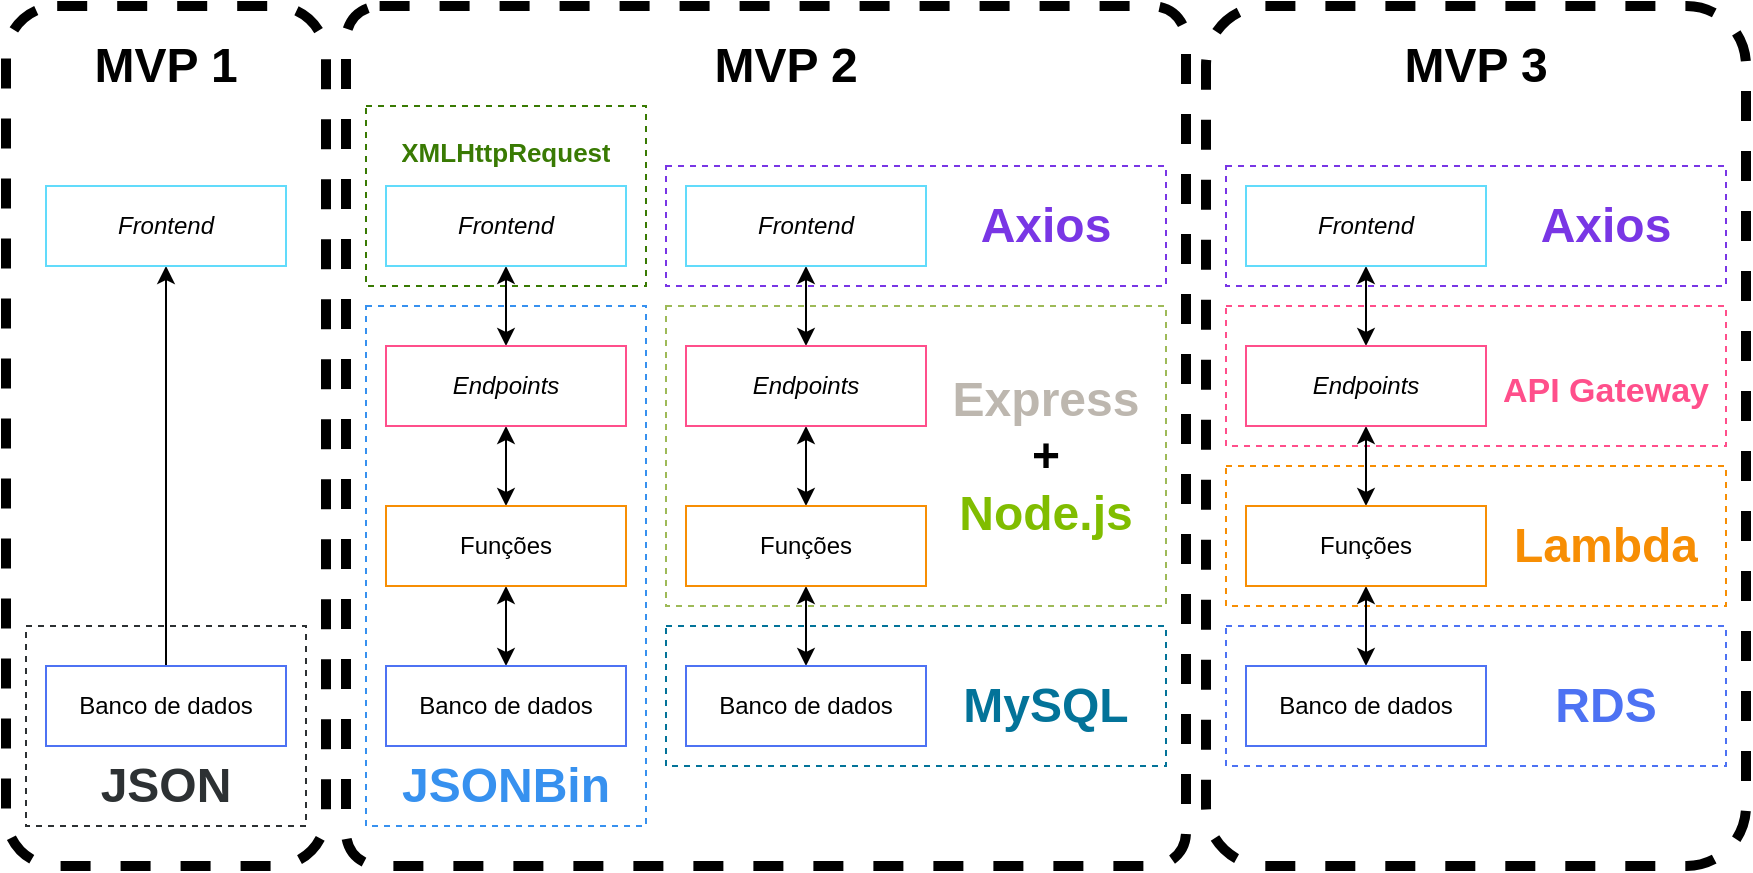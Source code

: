 <mxfile version="24.2.5" type="device" pages="4">
  <diagram id="NX7kMiTIDW9uZqTXuyR7" name="Progressão">
    <mxGraphModel dx="1258" dy="638" grid="1" gridSize="10" guides="1" tooltips="1" connect="1" arrows="0" fold="1" page="1" pageScale="1" pageWidth="800" pageHeight="400" background="none" math="0" shadow="0">
      <root>
        <mxCell id="0" />
        <mxCell id="1" parent="0" />
        <mxCell id="u_NfWgz7f_24y08ioUFE-60" value="" style="rounded=1;whiteSpace=wrap;html=1;dashed=1;fillColor=none;strokeWidth=5;arcSize=4;" parent="1" vertex="1">
          <mxGeometry x="180" y="10" width="420" height="430" as="geometry" />
        </mxCell>
        <mxCell id="u_NfWgz7f_24y08ioUFE-35" value="" style="group;rounded=0;dashed=1;strokeColor=#397a03;align=center;verticalAlign=middle;fontFamily=Helvetica;fontSize=12;fontColor=default;fillColor=none;" parent="1" vertex="1" connectable="0">
          <mxGeometry x="190" y="60" width="140" height="90" as="geometry" />
        </mxCell>
        <mxCell id="u_NfWgz7f_24y08ioUFE-34" value="&lt;h1&gt;&lt;font color=&quot;#397a03&quot; style=&quot;font-size: 13px&quot;&gt;XMLHttpRequest&lt;/font&gt;&lt;/h1&gt;" style="text;html=1;strokeColor=none;fillColor=none;spacing=5;spacingTop=-20;whiteSpace=wrap;overflow=hidden;rounded=0;dashed=1;align=center;fontFamily=Helvetica;fontSize=12;fontColor=default;" parent="u_NfWgz7f_24y08ioUFE-35" vertex="1">
          <mxGeometry x="10" width="120" height="40" as="geometry" />
        </mxCell>
        <mxCell id="u_NfWgz7f_24y08ioUFE-62" value="" style="rounded=1;whiteSpace=wrap;html=1;dashed=1;fillColor=none;strokeWidth=5;arcSize=16;strokeColor=default;" parent="1" vertex="1">
          <mxGeometry x="10" y="10" width="160" height="430" as="geometry" />
        </mxCell>
        <mxCell id="u_NfWgz7f_24y08ioUFE-64" value="" style="rounded=1;whiteSpace=wrap;html=1;dashed=1;fillColor=none;strokeWidth=5;perimeterSpacing=0;glass=0;shadow=0;sketch=0;arcSize=11;" parent="1" vertex="1">
          <mxGeometry x="610" y="10" width="270" height="430" as="geometry" />
        </mxCell>
        <mxCell id="u_NfWgz7f_24y08ioUFE-48" value="" style="rounded=0;whiteSpace=wrap;html=1;dashed=1;fillColor=none;strokeColor=#4D72F3;" parent="1" vertex="1">
          <mxGeometry x="620" y="320" width="250" height="70" as="geometry" />
        </mxCell>
        <mxCell id="u_NfWgz7f_24y08ioUFE-52" value="" style="rounded=0;whiteSpace=wrap;html=1;dashed=1;fillColor=none;labelBackgroundColor=none;strokeColor=#FF4F8B;" parent="1" vertex="1">
          <mxGeometry x="620" y="160" width="250" height="70" as="geometry" />
        </mxCell>
        <mxCell id="u_NfWgz7f_24y08ioUFE-54" value="" style="rounded=0;whiteSpace=wrap;html=1;dashed=1;fillColor=none;fontColor=#F78E04;strokeColor=#F78E04;" parent="1" vertex="1">
          <mxGeometry x="620" y="240" width="250" height="70" as="geometry" />
        </mxCell>
        <mxCell id="u_NfWgz7f_24y08ioUFE-57" value="" style="rounded=0;whiteSpace=wrap;html=1;dashed=1;fillColor=none;strokeColor=#7936e5;" parent="1" vertex="1">
          <mxGeometry x="620" y="90" width="250" height="60" as="geometry" />
        </mxCell>
        <mxCell id="u_NfWgz7f_24y08ioUFE-58" value="" style="rounded=0;whiteSpace=wrap;html=1;dashed=1;fillColor=none;strokeColor=#2d3133;fontColor=#2d3133;" parent="1" vertex="1">
          <mxGeometry x="20" y="320" width="140" height="100" as="geometry" />
        </mxCell>
        <mxCell id="u_NfWgz7f_24y08ioUFE-22" value="" style="rounded=0;whiteSpace=wrap;html=1;dashed=1;fillColor=none;fontColor=#3791ef;strokeColor=#3791ef;" parent="1" vertex="1">
          <mxGeometry x="190" y="160" width="140" height="260" as="geometry" />
        </mxCell>
        <mxCell id="u_NfWgz7f_24y08ioUFE-31" value="" style="rounded=0;whiteSpace=wrap;html=1;dashed=1;fillColor=none;strokeColor=#037399;" parent="1" vertex="1">
          <mxGeometry x="340" y="320" width="250" height="70" as="geometry" />
        </mxCell>
        <mxCell id="u_NfWgz7f_24y08ioUFE-39" value="" style="rounded=0;whiteSpace=wrap;html=1;dashed=1;fillColor=none;strokeColor=#9eba58;" parent="1" vertex="1">
          <mxGeometry x="340" y="160" width="250" height="150" as="geometry" />
        </mxCell>
        <mxCell id="u_NfWgz7f_24y08ioUFE-37" value="" style="rounded=0;whiteSpace=wrap;html=1;dashed=1;fillColor=none;strokeColor=#7936e5;" parent="1" vertex="1">
          <mxGeometry x="340" y="90" width="250" height="60" as="geometry" />
        </mxCell>
        <mxCell id="u_NfWgz7f_24y08ioUFE-3" value="" style="edgeStyle=orthogonalEdgeStyle;rounded=0;orthogonalLoop=1;jettySize=auto;html=1;startArrow=classic;startFill=1;endArrow=none;endFill=0;" parent="1" source="u_NfWgz7f_24y08ioUFE-1" target="u_NfWgz7f_24y08ioUFE-6" edge="1">
          <mxGeometry relative="1" as="geometry">
            <mxPoint x="90" y="180" as="targetPoint" />
          </mxGeometry>
        </mxCell>
        <mxCell id="u_NfWgz7f_24y08ioUFE-1" value="&lt;i&gt;Frontend&lt;/i&gt;" style="rounded=0;whiteSpace=wrap;html=1;fillColor=none;strokeColor=#61dbfb;" parent="1" vertex="1">
          <mxGeometry x="30" y="100" width="120" height="40" as="geometry" />
        </mxCell>
        <mxCell id="u_NfWgz7f_24y08ioUFE-5" value="" style="edgeStyle=orthogonalEdgeStyle;rounded=0;orthogonalLoop=1;jettySize=auto;html=1;" parent="1" edge="1">
          <mxGeometry relative="1" as="geometry">
            <mxPoint x="100" y="200" as="targetPoint" />
          </mxGeometry>
        </mxCell>
        <mxCell id="u_NfWgz7f_24y08ioUFE-6" value="Banco de dados" style="rounded=0;whiteSpace=wrap;html=1;fillColor=none;strokeColor=#4D72F3;" parent="1" vertex="1">
          <mxGeometry x="30" y="340" width="120" height="40" as="geometry" />
        </mxCell>
        <mxCell id="u_NfWgz7f_24y08ioUFE-15" value="" style="edgeStyle=orthogonalEdgeStyle;rounded=0;orthogonalLoop=1;jettySize=auto;html=1;startArrow=classic;startFill=1;" parent="1" source="u_NfWgz7f_24y08ioUFE-16" target="u_NfWgz7f_24y08ioUFE-18" edge="1">
          <mxGeometry relative="1" as="geometry" />
        </mxCell>
        <mxCell id="u_NfWgz7f_24y08ioUFE-16" value="&lt;i&gt;Frontend&lt;/i&gt;" style="rounded=0;whiteSpace=wrap;html=1;fillColor=none;strokeColor=#61dbfb;" parent="1" vertex="1">
          <mxGeometry x="200" y="100" width="120" height="40" as="geometry" />
        </mxCell>
        <mxCell id="u_NfWgz7f_24y08ioUFE-17" value="" style="edgeStyle=orthogonalEdgeStyle;rounded=0;orthogonalLoop=1;jettySize=auto;html=1;startArrow=classic;startFill=1;" parent="1" source="u_NfWgz7f_24y08ioUFE-18" target="u_NfWgz7f_24y08ioUFE-20" edge="1">
          <mxGeometry relative="1" as="geometry" />
        </mxCell>
        <mxCell id="u_NfWgz7f_24y08ioUFE-18" value="&lt;i&gt;Endpoints&lt;/i&gt;" style="rounded=0;whiteSpace=wrap;html=1;fillColor=none;strokeColor=#FF4F8B;" parent="1" vertex="1">
          <mxGeometry x="200" y="180" width="120" height="40" as="geometry" />
        </mxCell>
        <mxCell id="u_NfWgz7f_24y08ioUFE-19" value="" style="edgeStyle=orthogonalEdgeStyle;rounded=0;orthogonalLoop=1;jettySize=auto;html=1;startArrow=classic;startFill=1;" parent="1" source="u_NfWgz7f_24y08ioUFE-20" target="u_NfWgz7f_24y08ioUFE-21" edge="1">
          <mxGeometry relative="1" as="geometry" />
        </mxCell>
        <mxCell id="u_NfWgz7f_24y08ioUFE-20" value="Funções" style="rounded=0;whiteSpace=wrap;html=1;fillColor=none;strokeColor=#F78E04;" parent="1" vertex="1">
          <mxGeometry x="200" y="260" width="120" height="40" as="geometry" />
        </mxCell>
        <mxCell id="u_NfWgz7f_24y08ioUFE-21" value="Banco de dados" style="rounded=0;whiteSpace=wrap;html=1;fillColor=none;strokeColor=#4D72F3;" parent="1" vertex="1">
          <mxGeometry x="200" y="340" width="120" height="40" as="geometry" />
        </mxCell>
        <mxCell id="u_NfWgz7f_24y08ioUFE-23" value="&lt;h1&gt;JSONBin&lt;/h1&gt;" style="text;html=1;strokeColor=none;fillColor=none;spacing=5;spacingTop=-20;whiteSpace=wrap;overflow=hidden;rounded=0;dashed=1;align=center;fontColor=#3791ef;" parent="1" vertex="1">
          <mxGeometry x="200" y="380" width="120" height="40" as="geometry" />
        </mxCell>
        <mxCell id="u_NfWgz7f_24y08ioUFE-24" value="" style="edgeStyle=orthogonalEdgeStyle;rounded=0;orthogonalLoop=1;jettySize=auto;html=1;startArrow=classic;startFill=1;" parent="1" source="u_NfWgz7f_24y08ioUFE-25" target="u_NfWgz7f_24y08ioUFE-27" edge="1">
          <mxGeometry relative="1" as="geometry" />
        </mxCell>
        <mxCell id="u_NfWgz7f_24y08ioUFE-25" value="&lt;i&gt;Frontend&lt;/i&gt;" style="rounded=0;whiteSpace=wrap;html=1;fillColor=none;strokeColor=#61dbfb;" parent="1" vertex="1">
          <mxGeometry x="350" y="100" width="120" height="40" as="geometry" />
        </mxCell>
        <mxCell id="u_NfWgz7f_24y08ioUFE-26" value="" style="edgeStyle=orthogonalEdgeStyle;rounded=0;orthogonalLoop=1;jettySize=auto;html=1;startArrow=classic;startFill=1;" parent="1" source="u_NfWgz7f_24y08ioUFE-27" target="u_NfWgz7f_24y08ioUFE-29" edge="1">
          <mxGeometry relative="1" as="geometry" />
        </mxCell>
        <mxCell id="u_NfWgz7f_24y08ioUFE-27" value="&lt;i&gt;Endpoints&lt;/i&gt;" style="rounded=0;whiteSpace=wrap;html=1;fillColor=none;strokeColor=#FF4F8B;" parent="1" vertex="1">
          <mxGeometry x="350" y="180" width="120" height="40" as="geometry" />
        </mxCell>
        <object label="" id="u_NfWgz7f_24y08ioUFE-28">
          <mxCell style="edgeStyle=orthogonalEdgeStyle;rounded=0;orthogonalLoop=1;jettySize=auto;html=1;startArrow=classic;startFill=1;" parent="1" source="u_NfWgz7f_24y08ioUFE-29" target="u_NfWgz7f_24y08ioUFE-30" edge="1">
            <mxGeometry relative="1" as="geometry" />
          </mxCell>
        </object>
        <mxCell id="u_NfWgz7f_24y08ioUFE-29" value="Funções" style="rounded=0;whiteSpace=wrap;html=1;fillColor=none;strokeColor=#F78E04;" parent="1" vertex="1">
          <mxGeometry x="350" y="260" width="120" height="40" as="geometry" />
        </mxCell>
        <mxCell id="u_NfWgz7f_24y08ioUFE-30" value="Banco de dados" style="rounded=0;whiteSpace=wrap;html=1;fillColor=none;strokeColor=#4D72F3;" parent="1" vertex="1">
          <mxGeometry x="350" y="340" width="120" height="40" as="geometry" />
        </mxCell>
        <mxCell id="u_NfWgz7f_24y08ioUFE-32" value="&lt;h1&gt;&lt;font color=&quot;#037399&quot;&gt;MySQL&lt;/font&gt;&lt;/h1&gt;" style="text;html=1;strokeColor=none;fillColor=none;spacing=5;spacingTop=-20;whiteSpace=wrap;overflow=hidden;rounded=0;dashed=1;align=center;" parent="1" vertex="1">
          <mxGeometry x="470" y="340" width="120" height="40" as="geometry" />
        </mxCell>
        <mxCell id="u_NfWgz7f_24y08ioUFE-40" value="&lt;h1&gt;&lt;font color=&quot;#bdb7af&quot;&gt;Express&lt;/font&gt;&lt;br&gt;+&lt;br&gt;&lt;font color=&quot;#80bd00&quot;&gt;Node.js&lt;/font&gt;&lt;/h1&gt;" style="text;html=1;strokeColor=none;fillColor=none;spacing=5;spacingTop=-20;whiteSpace=wrap;overflow=hidden;rounded=0;dashed=1;align=center;verticalAlign=bottom;" parent="1" vertex="1">
          <mxGeometry x="470" y="180" width="120" height="120" as="geometry" />
        </mxCell>
        <mxCell id="u_NfWgz7f_24y08ioUFE-41" value="" style="edgeStyle=orthogonalEdgeStyle;rounded=0;orthogonalLoop=1;jettySize=auto;html=1;startArrow=classic;startFill=1;" parent="1" source="u_NfWgz7f_24y08ioUFE-42" target="u_NfWgz7f_24y08ioUFE-44" edge="1">
          <mxGeometry relative="1" as="geometry" />
        </mxCell>
        <mxCell id="u_NfWgz7f_24y08ioUFE-42" value="&lt;i&gt;Frontend&lt;/i&gt;" style="rounded=0;whiteSpace=wrap;html=1;fillColor=none;strokeColor=#61dbfb;" parent="1" vertex="1">
          <mxGeometry x="630" y="100" width="120" height="40" as="geometry" />
        </mxCell>
        <mxCell id="u_NfWgz7f_24y08ioUFE-43" value="" style="edgeStyle=orthogonalEdgeStyle;rounded=0;orthogonalLoop=1;jettySize=auto;html=1;startArrow=classic;startFill=1;" parent="1" source="u_NfWgz7f_24y08ioUFE-44" target="u_NfWgz7f_24y08ioUFE-46" edge="1">
          <mxGeometry relative="1" as="geometry" />
        </mxCell>
        <mxCell id="u_NfWgz7f_24y08ioUFE-44" value="&lt;i&gt;Endpoints&lt;/i&gt;" style="rounded=0;whiteSpace=wrap;html=1;fillColor=none;strokeColor=#FF4F8B;" parent="1" vertex="1">
          <mxGeometry x="630" y="180" width="120" height="40" as="geometry" />
        </mxCell>
        <mxCell id="u_NfWgz7f_24y08ioUFE-45" value="" style="edgeStyle=orthogonalEdgeStyle;rounded=0;orthogonalLoop=1;jettySize=auto;html=1;startArrow=classic;startFill=1;" parent="1" source="u_NfWgz7f_24y08ioUFE-46" target="u_NfWgz7f_24y08ioUFE-47" edge="1">
          <mxGeometry relative="1" as="geometry" />
        </mxCell>
        <mxCell id="u_NfWgz7f_24y08ioUFE-46" value="Funções" style="rounded=0;whiteSpace=wrap;html=1;fillColor=none;strokeColor=#F78E04;" parent="1" vertex="1">
          <mxGeometry x="630" y="260" width="120" height="40" as="geometry" />
        </mxCell>
        <mxCell id="u_NfWgz7f_24y08ioUFE-47" value="Banco de dados" style="rounded=0;whiteSpace=wrap;html=1;fillColor=none;strokeColor=#4D72F3;" parent="1" vertex="1">
          <mxGeometry x="630" y="340" width="120" height="40" as="geometry" />
        </mxCell>
        <mxCell id="u_NfWgz7f_24y08ioUFE-49" value="&lt;h1&gt;RDS&lt;/h1&gt;" style="text;html=1;strokeColor=none;fillColor=none;spacing=5;spacingTop=-20;whiteSpace=wrap;overflow=hidden;rounded=0;dashed=1;align=center;fontColor=#4D72F3;" parent="1" vertex="1">
          <mxGeometry x="750" y="340" width="120" height="40" as="geometry" />
        </mxCell>
        <mxCell id="u_NfWgz7f_24y08ioUFE-53" value="&lt;h1&gt;&lt;font style=&quot;font-size: 17px&quot;&gt;API Gateway&lt;/font&gt;&lt;/h1&gt;" style="text;html=1;strokeColor=none;fillColor=none;spacing=5;spacingTop=-20;whiteSpace=wrap;overflow=hidden;rounded=0;dashed=1;align=center;fontColor=#FF4F8B;" parent="1" vertex="1">
          <mxGeometry x="750" y="180" width="120" height="40" as="geometry" />
        </mxCell>
        <mxCell id="u_NfWgz7f_24y08ioUFE-55" value="&lt;h1 style=&quot;font-size: 24px;&quot;&gt;&lt;font style=&quot;font-size: 24px;&quot;&gt;Lambda&lt;/font&gt;&lt;/h1&gt;" style="text;html=1;strokeColor=none;fillColor=none;spacing=5;spacingTop=-20;whiteSpace=wrap;overflow=hidden;rounded=0;dashed=1;align=center;fontSize=24;fontColor=#F78E04;" parent="1" vertex="1">
          <mxGeometry x="750" y="260" width="120" height="40" as="geometry" />
        </mxCell>
        <mxCell id="u_NfWgz7f_24y08ioUFE-38" value="&lt;h1&gt;Axios&lt;/h1&gt;" style="text;html=1;strokeColor=none;fillColor=none;spacing=5;spacingTop=-20;whiteSpace=wrap;overflow=hidden;rounded=0;dashed=1;align=center;fontColor=#7936E5;" parent="1" vertex="1">
          <mxGeometry x="470" y="100" width="120" height="40" as="geometry" />
        </mxCell>
        <mxCell id="u_NfWgz7f_24y08ioUFE-56" value="&lt;h1&gt;Axios&lt;/h1&gt;" style="text;html=1;strokeColor=none;fillColor=none;spacing=5;spacingTop=-20;whiteSpace=wrap;overflow=hidden;rounded=0;dashed=1;align=center;fontColor=#7936E5;" parent="1" vertex="1">
          <mxGeometry x="750" y="100" width="120" height="40" as="geometry" />
        </mxCell>
        <mxCell id="u_NfWgz7f_24y08ioUFE-59" value="&lt;h1&gt;JSON&lt;/h1&gt;" style="text;html=1;strokeColor=none;fillColor=none;spacing=5;spacingTop=-20;whiteSpace=wrap;overflow=hidden;rounded=0;dashed=1;align=center;fontColor=#2d3133;" parent="1" vertex="1">
          <mxGeometry x="30" y="380" width="120" height="40" as="geometry" />
        </mxCell>
        <mxCell id="u_NfWgz7f_24y08ioUFE-61" value="&lt;h1&gt;MVP 2&lt;/h1&gt;" style="text;html=1;strokeColor=none;fillColor=none;spacing=5;spacingTop=-20;whiteSpace=wrap;overflow=hidden;rounded=0;dashed=1;align=center;" parent="1" vertex="1">
          <mxGeometry x="340" y="20" width="120" height="40" as="geometry" />
        </mxCell>
        <mxCell id="u_NfWgz7f_24y08ioUFE-63" value="&lt;h1&gt;MVP 1&lt;/h1&gt;" style="text;html=1;strokeColor=none;fillColor=none;spacing=5;spacingTop=-20;whiteSpace=wrap;overflow=hidden;rounded=0;dashed=1;align=center;" parent="1" vertex="1">
          <mxGeometry x="30" y="20" width="120" height="40" as="geometry" />
        </mxCell>
        <mxCell id="u_NfWgz7f_24y08ioUFE-65" value="&lt;h1&gt;MVP 3&lt;/h1&gt;" style="text;html=1;strokeColor=none;fillColor=none;spacing=5;spacingTop=-20;whiteSpace=wrap;overflow=hidden;rounded=0;dashed=1;align=center;" parent="1" vertex="1">
          <mxGeometry x="685" y="20" width="120" height="40" as="geometry" />
        </mxCell>
      </root>
    </mxGraphModel>
  </diagram>
  <diagram id="Uw4W6A-WgdIh0m-Tgvcj" name="Progressão Transposta">
    <mxGraphModel dx="1258" dy="638" grid="1" gridSize="10" guides="1" tooltips="1" connect="1" arrows="1" fold="1" page="1" pageScale="1" pageWidth="800" pageHeight="400" math="0" shadow="0">
      <root>
        <mxCell id="0" />
        <mxCell id="1" parent="0" />
        <mxCell id="PY54ZrHvQ8NVdb9gjS9i-1" value="" style="rounded=1;whiteSpace=wrap;html=1;dashed=1;fillColor=none;strokeWidth=5;arcSize=4;" vertex="1" parent="1">
          <mxGeometry x="10" y="210" width="690" height="260" as="geometry" />
        </mxCell>
        <mxCell id="PY54ZrHvQ8NVdb9gjS9i-2" value="" style="group;rounded=0;dashed=1;strokeColor=#397a03;align=center;verticalAlign=middle;fontFamily=Helvetica;fontSize=12;fontColor=default;fillColor=none;" vertex="1" connectable="0" parent="1">
          <mxGeometry x="20" y="250" width="160" height="100" as="geometry" />
        </mxCell>
        <mxCell id="PY54ZrHvQ8NVdb9gjS9i-4" value="" style="rounded=1;whiteSpace=wrap;html=1;dashed=1;fillColor=none;strokeWidth=5;arcSize=4;strokeColor=default;align=center;verticalAlign=middle;fontFamily=Helvetica;fontSize=12;fontColor=default;" vertex="1" parent="1">
          <mxGeometry x="10" y="40" width="690" height="160" as="geometry" />
        </mxCell>
        <mxCell id="PY54ZrHvQ8NVdb9gjS9i-5" value="" style="rounded=1;whiteSpace=wrap;html=1;dashed=1;fillColor=none;strokeWidth=5;perimeterSpacing=0;glass=0;shadow=0;sketch=0;arcSize=4;strokeColor=default;align=center;verticalAlign=middle;fontFamily=Helvetica;fontSize=12;fontColor=default;" vertex="1" parent="1">
          <mxGeometry x="10" y="480" width="690" height="150" as="geometry" />
        </mxCell>
        <mxCell id="PY54ZrHvQ8NVdb9gjS9i-6" value="" style="rounded=0;whiteSpace=wrap;html=1;dashed=1;fillColor=none;strokeColor=#4D72F3;" vertex="1" parent="1">
          <mxGeometry x="530" y="520" width="160" height="90" as="geometry" />
        </mxCell>
        <mxCell id="PY54ZrHvQ8NVdb9gjS9i-7" value="" style="rounded=0;whiteSpace=wrap;html=1;dashed=1;fillColor=none;labelBackgroundColor=none;strokeColor=#FF4F8B;" vertex="1" parent="1">
          <mxGeometry x="190" y="520" width="160" height="90" as="geometry" />
        </mxCell>
        <mxCell id="PY54ZrHvQ8NVdb9gjS9i-8" value="" style="rounded=0;whiteSpace=wrap;html=1;dashed=1;fillColor=none;fontColor=#F78E04;strokeColor=#F78E04;" vertex="1" parent="1">
          <mxGeometry x="360" y="520" width="160" height="90" as="geometry" />
        </mxCell>
        <mxCell id="PY54ZrHvQ8NVdb9gjS9i-9" value="" style="rounded=0;whiteSpace=wrap;html=1;dashed=1;fillColor=none;strokeColor=#7936e5;" vertex="1" parent="1">
          <mxGeometry x="20" y="520" width="160" height="90" as="geometry" />
        </mxCell>
        <mxCell id="PY54ZrHvQ8NVdb9gjS9i-10" value="" style="rounded=0;whiteSpace=wrap;html=1;dashed=1;fillColor=none;strokeColor=#2d3133;fontColor=#2d3133;" vertex="1" parent="1">
          <mxGeometry x="550" y="80" width="140" height="100" as="geometry" />
        </mxCell>
        <mxCell id="PY54ZrHvQ8NVdb9gjS9i-11" value="" style="rounded=0;whiteSpace=wrap;html=1;dashed=1;fillColor=none;fontColor=#3791ef;strokeColor=#3791ef;" vertex="1" parent="1">
          <mxGeometry x="190" y="250" width="500" height="100" as="geometry" />
        </mxCell>
        <mxCell id="PY54ZrHvQ8NVdb9gjS9i-12" value="" style="rounded=0;whiteSpace=wrap;html=1;dashed=1;fillColor=none;strokeColor=#037399;" vertex="1" parent="1">
          <mxGeometry x="530" y="360" width="160" height="90" as="geometry" />
        </mxCell>
        <mxCell id="PY54ZrHvQ8NVdb9gjS9i-13" value="" style="rounded=0;whiteSpace=wrap;html=1;dashed=1;fillColor=none;strokeColor=#9eba58;" vertex="1" parent="1">
          <mxGeometry x="190" y="360" width="330" height="90" as="geometry" />
        </mxCell>
        <mxCell id="PY54ZrHvQ8NVdb9gjS9i-14" value="" style="rounded=0;whiteSpace=wrap;html=1;dashed=1;fillColor=none;strokeColor=#7936e5;" vertex="1" parent="1">
          <mxGeometry x="20" y="360" width="160" height="90" as="geometry" />
        </mxCell>
        <mxCell id="PY54ZrHvQ8NVdb9gjS9i-15" value="" style="edgeStyle=orthogonalEdgeStyle;rounded=0;orthogonalLoop=1;jettySize=auto;html=1;startArrow=classic;startFill=1;endArrow=none;endFill=0;" edge="1" parent="1" source="PY54ZrHvQ8NVdb9gjS9i-16" target="PY54ZrHvQ8NVdb9gjS9i-17">
          <mxGeometry relative="1" as="geometry">
            <mxPoint x="80" y="160" as="targetPoint" />
          </mxGeometry>
        </mxCell>
        <mxCell id="PY54ZrHvQ8NVdb9gjS9i-16" value="&lt;i&gt;Frontend&lt;/i&gt;" style="rounded=0;whiteSpace=wrap;html=1;fillColor=none;strokeColor=#61dbfb;" vertex="1" parent="1">
          <mxGeometry x="40" y="90" width="120" height="40" as="geometry" />
        </mxCell>
        <mxCell id="PY54ZrHvQ8NVdb9gjS9i-17" value="Banco de dados" style="rounded=0;whiteSpace=wrap;html=1;fillColor=none;strokeColor=#4D72F3;" vertex="1" parent="1">
          <mxGeometry x="560" y="90" width="120" height="40" as="geometry" />
        </mxCell>
        <mxCell id="PY54ZrHvQ8NVdb9gjS9i-18" value="" style="edgeStyle=orthogonalEdgeStyle;rounded=0;orthogonalLoop=1;jettySize=auto;html=1;startArrow=classic;startFill=1;" edge="1" parent="1" source="PY54ZrHvQ8NVdb9gjS9i-19" target="PY54ZrHvQ8NVdb9gjS9i-21">
          <mxGeometry relative="1" as="geometry" />
        </mxCell>
        <mxCell id="PY54ZrHvQ8NVdb9gjS9i-19" value="&lt;i&gt;Frontend&lt;/i&gt;" style="rounded=0;whiteSpace=wrap;html=1;fillColor=none;strokeColor=#61dbfb;" vertex="1" parent="1">
          <mxGeometry x="40" y="270" width="120" height="40" as="geometry" />
        </mxCell>
        <mxCell id="PY54ZrHvQ8NVdb9gjS9i-20" value="" style="edgeStyle=orthogonalEdgeStyle;rounded=0;orthogonalLoop=1;jettySize=auto;html=1;startArrow=classic;startFill=1;" edge="1" parent="1" source="PY54ZrHvQ8NVdb9gjS9i-21" target="PY54ZrHvQ8NVdb9gjS9i-23">
          <mxGeometry relative="1" as="geometry" />
        </mxCell>
        <mxCell id="PY54ZrHvQ8NVdb9gjS9i-21" value="&lt;i&gt;Endpoints&lt;/i&gt;" style="rounded=0;whiteSpace=wrap;html=1;fillColor=none;strokeColor=#FF4F8B;" vertex="1" parent="1">
          <mxGeometry x="210" y="270" width="120" height="40" as="geometry" />
        </mxCell>
        <mxCell id="PY54ZrHvQ8NVdb9gjS9i-22" value="" style="edgeStyle=orthogonalEdgeStyle;rounded=0;orthogonalLoop=1;jettySize=auto;html=1;startArrow=classic;startFill=1;" edge="1" parent="1" source="PY54ZrHvQ8NVdb9gjS9i-23" target="PY54ZrHvQ8NVdb9gjS9i-24">
          <mxGeometry relative="1" as="geometry" />
        </mxCell>
        <mxCell id="PY54ZrHvQ8NVdb9gjS9i-23" value="Funções" style="rounded=0;whiteSpace=wrap;html=1;fillColor=none;strokeColor=#F78E04;" vertex="1" parent="1">
          <mxGeometry x="380" y="270" width="120" height="40" as="geometry" />
        </mxCell>
        <mxCell id="PY54ZrHvQ8NVdb9gjS9i-24" value="Banco de dados" style="rounded=0;whiteSpace=wrap;html=1;fillColor=none;strokeColor=#4D72F3;" vertex="1" parent="1">
          <mxGeometry x="550" y="270" width="120" height="40" as="geometry" />
        </mxCell>
        <mxCell id="PY54ZrHvQ8NVdb9gjS9i-25" value="&lt;h1&gt;JSONBin&lt;/h1&gt;" style="text;html=1;strokeColor=none;fillColor=none;spacing=5;spacingTop=-20;whiteSpace=wrap;overflow=hidden;rounded=0;dashed=1;align=center;fontColor=#3791ef;" vertex="1" parent="1">
          <mxGeometry x="380" y="310" width="120" height="40" as="geometry" />
        </mxCell>
        <mxCell id="PY54ZrHvQ8NVdb9gjS9i-26" value="" style="edgeStyle=orthogonalEdgeStyle;rounded=0;orthogonalLoop=1;jettySize=auto;html=1;startArrow=classic;startFill=1;" edge="1" parent="1" source="PY54ZrHvQ8NVdb9gjS9i-27" target="PY54ZrHvQ8NVdb9gjS9i-29">
          <mxGeometry relative="1" as="geometry" />
        </mxCell>
        <mxCell id="PY54ZrHvQ8NVdb9gjS9i-27" value="&lt;i&gt;Frontend&lt;/i&gt;" style="rounded=0;whiteSpace=wrap;html=1;fillColor=none;strokeColor=#61dbfb;" vertex="1" parent="1">
          <mxGeometry x="40" y="370" width="120" height="40" as="geometry" />
        </mxCell>
        <mxCell id="PY54ZrHvQ8NVdb9gjS9i-28" value="" style="edgeStyle=orthogonalEdgeStyle;rounded=0;orthogonalLoop=1;jettySize=auto;html=1;startArrow=classic;startFill=1;" edge="1" parent="1" source="PY54ZrHvQ8NVdb9gjS9i-29" target="PY54ZrHvQ8NVdb9gjS9i-31">
          <mxGeometry relative="1" as="geometry" />
        </mxCell>
        <mxCell id="PY54ZrHvQ8NVdb9gjS9i-29" value="&lt;i&gt;Endpoints&lt;/i&gt;" style="rounded=0;whiteSpace=wrap;html=1;fillColor=none;strokeColor=#FF4F8B;" vertex="1" parent="1">
          <mxGeometry x="210" y="370" width="120" height="40" as="geometry" />
        </mxCell>
        <object label="" id="PY54ZrHvQ8NVdb9gjS9i-30">
          <mxCell style="edgeStyle=orthogonalEdgeStyle;rounded=0;orthogonalLoop=1;jettySize=auto;html=1;startArrow=classic;startFill=1;" edge="1" parent="1" source="PY54ZrHvQ8NVdb9gjS9i-31" target="PY54ZrHvQ8NVdb9gjS9i-32">
            <mxGeometry relative="1" as="geometry" />
          </mxCell>
        </object>
        <mxCell id="PY54ZrHvQ8NVdb9gjS9i-31" value="Funções" style="rounded=0;whiteSpace=wrap;html=1;fillColor=none;strokeColor=#F78E04;" vertex="1" parent="1">
          <mxGeometry x="380" y="370" width="120" height="40" as="geometry" />
        </mxCell>
        <mxCell id="PY54ZrHvQ8NVdb9gjS9i-32" value="Banco de dados" style="rounded=0;whiteSpace=wrap;html=1;fillColor=none;strokeColor=#4D72F3;" vertex="1" parent="1">
          <mxGeometry x="550" y="370" width="120" height="40" as="geometry" />
        </mxCell>
        <mxCell id="PY54ZrHvQ8NVdb9gjS9i-33" value="&lt;h1&gt;&lt;font color=&quot;#037399&quot;&gt;MySQL&lt;/font&gt;&lt;/h1&gt;" style="text;html=1;strokeColor=none;fillColor=none;spacing=5;spacingTop=-20;whiteSpace=wrap;overflow=hidden;rounded=0;dashed=1;align=center;" vertex="1" parent="1">
          <mxGeometry x="550" y="410" width="120" height="40" as="geometry" />
        </mxCell>
        <mxCell id="PY54ZrHvQ8NVdb9gjS9i-34" value="&lt;h1&gt;&lt;font color=&quot;#bdb7af&quot;&gt;Express&amp;nbsp;&lt;/font&gt;+&amp;nbsp;&lt;font color=&quot;#80bd00&quot;&gt;Node.js&lt;/font&gt;&lt;/h1&gt;" style="text;html=1;strokeColor=none;fillColor=none;spacing=5;spacingTop=-20;whiteSpace=wrap;overflow=hidden;rounded=0;dashed=1;align=center;verticalAlign=top;" vertex="1" parent="1">
          <mxGeometry x="210" y="410" width="290" height="40" as="geometry" />
        </mxCell>
        <mxCell id="PY54ZrHvQ8NVdb9gjS9i-35" value="" style="edgeStyle=orthogonalEdgeStyle;rounded=0;orthogonalLoop=1;jettySize=auto;html=1;startArrow=classic;startFill=1;" edge="1" parent="1" source="PY54ZrHvQ8NVdb9gjS9i-36" target="PY54ZrHvQ8NVdb9gjS9i-38">
          <mxGeometry relative="1" as="geometry" />
        </mxCell>
        <mxCell id="PY54ZrHvQ8NVdb9gjS9i-36" value="&lt;i&gt;Frontend&lt;/i&gt;" style="rounded=0;whiteSpace=wrap;html=1;fillColor=none;strokeColor=#61dbfb;" vertex="1" parent="1">
          <mxGeometry x="40" y="530" width="120" height="40" as="geometry" />
        </mxCell>
        <mxCell id="PY54ZrHvQ8NVdb9gjS9i-37" value="" style="edgeStyle=orthogonalEdgeStyle;rounded=0;orthogonalLoop=1;jettySize=auto;html=1;startArrow=classic;startFill=1;" edge="1" parent="1" source="PY54ZrHvQ8NVdb9gjS9i-38" target="PY54ZrHvQ8NVdb9gjS9i-40">
          <mxGeometry relative="1" as="geometry" />
        </mxCell>
        <mxCell id="PY54ZrHvQ8NVdb9gjS9i-38" value="&lt;i&gt;Endpoints&lt;/i&gt;" style="rounded=0;whiteSpace=wrap;html=1;fillColor=none;strokeColor=#FF4F8B;" vertex="1" parent="1">
          <mxGeometry x="210" y="530" width="120" height="40" as="geometry" />
        </mxCell>
        <mxCell id="PY54ZrHvQ8NVdb9gjS9i-39" value="" style="edgeStyle=orthogonalEdgeStyle;rounded=0;orthogonalLoop=1;jettySize=auto;html=1;startArrow=classic;startFill=1;" edge="1" parent="1" source="PY54ZrHvQ8NVdb9gjS9i-40" target="PY54ZrHvQ8NVdb9gjS9i-41">
          <mxGeometry relative="1" as="geometry" />
        </mxCell>
        <mxCell id="PY54ZrHvQ8NVdb9gjS9i-40" value="Funções" style="rounded=0;whiteSpace=wrap;html=1;fillColor=none;strokeColor=#F78E04;" vertex="1" parent="1">
          <mxGeometry x="380" y="530" width="120" height="40" as="geometry" />
        </mxCell>
        <mxCell id="PY54ZrHvQ8NVdb9gjS9i-41" value="Banco de dados" style="rounded=0;whiteSpace=wrap;html=1;fillColor=none;strokeColor=#4D72F3;" vertex="1" parent="1">
          <mxGeometry x="550" y="530" width="120" height="40" as="geometry" />
        </mxCell>
        <mxCell id="PY54ZrHvQ8NVdb9gjS9i-42" value="&lt;h1&gt;RDS&lt;/h1&gt;" style="text;html=1;strokeColor=none;fillColor=none;spacing=5;spacingTop=-20;whiteSpace=wrap;overflow=hidden;rounded=0;dashed=1;align=center;fontColor=#4D72F3;" vertex="1" parent="1">
          <mxGeometry x="550" y="570" width="120" height="40" as="geometry" />
        </mxCell>
        <mxCell id="PY54ZrHvQ8NVdb9gjS9i-43" value="&lt;h1&gt;&lt;font style=&quot;font-size: 17px&quot;&gt;API Gateway&lt;/font&gt;&lt;/h1&gt;" style="text;html=1;strokeColor=none;fillColor=none;spacing=5;spacingTop=-20;whiteSpace=wrap;overflow=hidden;rounded=0;dashed=1;align=center;fontColor=#FF4F8B;" vertex="1" parent="1">
          <mxGeometry x="210" y="570" width="120" height="40" as="geometry" />
        </mxCell>
        <mxCell id="PY54ZrHvQ8NVdb9gjS9i-44" value="&lt;h1 style=&quot;font-size: 24px;&quot;&gt;&lt;font style=&quot;font-size: 24px;&quot;&gt;Lambda&lt;/font&gt;&lt;/h1&gt;" style="text;html=1;strokeColor=none;fillColor=none;spacing=5;spacingTop=-20;whiteSpace=wrap;overflow=hidden;rounded=0;dashed=1;align=center;fontSize=24;fontColor=#F78E04;" vertex="1" parent="1">
          <mxGeometry x="380" y="570" width="120" height="40" as="geometry" />
        </mxCell>
        <mxCell id="PY54ZrHvQ8NVdb9gjS9i-45" value="&lt;h1&gt;Axios&lt;/h1&gt;" style="text;html=1;strokeColor=none;fillColor=none;spacing=5;spacingTop=-20;whiteSpace=wrap;overflow=hidden;rounded=0;dashed=1;align=center;fontColor=#7936E5;" vertex="1" parent="1">
          <mxGeometry x="40" y="410" width="120" height="40" as="geometry" />
        </mxCell>
        <mxCell id="PY54ZrHvQ8NVdb9gjS9i-46" value="&lt;h1&gt;Axios&lt;/h1&gt;" style="text;html=1;strokeColor=none;fillColor=none;spacing=5;spacingTop=-20;whiteSpace=wrap;overflow=hidden;rounded=0;dashed=1;align=center;fontColor=#7936E5;" vertex="1" parent="1">
          <mxGeometry x="40" y="570" width="120" height="40" as="geometry" />
        </mxCell>
        <mxCell id="PY54ZrHvQ8NVdb9gjS9i-47" value="&lt;h1&gt;JSON&lt;/h1&gt;" style="text;html=1;strokeColor=none;fillColor=none;spacing=5;spacingTop=-20;whiteSpace=wrap;overflow=hidden;rounded=0;dashed=1;align=center;fontColor=#2d3133;" vertex="1" parent="1">
          <mxGeometry x="560" y="130" width="120" height="40" as="geometry" />
        </mxCell>
        <mxCell id="PY54ZrHvQ8NVdb9gjS9i-48" value="&lt;h1&gt;MVP 2&lt;/h1&gt;" style="text;html=1;strokeColor=none;fillColor=none;spacing=5;spacingTop=-20;whiteSpace=wrap;overflow=hidden;rounded=0;dashed=1;align=center;" vertex="1" parent="1">
          <mxGeometry x="295" y="210" width="120" height="40" as="geometry" />
        </mxCell>
        <mxCell id="PY54ZrHvQ8NVdb9gjS9i-49" value="&lt;h1&gt;MVP 1&lt;/h1&gt;" style="text;html=1;strokeColor=none;fillColor=none;spacing=5;spacingTop=-20;whiteSpace=wrap;overflow=hidden;rounded=0;dashed=1;align=center;" vertex="1" parent="1">
          <mxGeometry x="295" y="40" width="120" height="40" as="geometry" />
        </mxCell>
        <mxCell id="PY54ZrHvQ8NVdb9gjS9i-50" value="&lt;h1&gt;MVP 3&lt;/h1&gt;" style="text;html=1;strokeColor=none;fillColor=none;spacing=5;spacingTop=-20;whiteSpace=wrap;overflow=hidden;rounded=0;dashed=1;align=center;" vertex="1" parent="1">
          <mxGeometry x="295" y="480" width="120" height="40" as="geometry" />
        </mxCell>
        <mxCell id="PY54ZrHvQ8NVdb9gjS9i-3" value="&lt;h1&gt;&lt;font color=&quot;#397a03&quot; style=&quot;font-size: 13px&quot;&gt;XMLHttpRequest&lt;/font&gt;&lt;/h1&gt;" style="text;html=1;strokeColor=none;fillColor=none;spacing=5;spacingTop=-20;whiteSpace=wrap;overflow=hidden;rounded=0;dashed=1;align=center;fontFamily=Helvetica;fontSize=12;fontColor=default;" vertex="1" parent="1">
          <mxGeometry x="40" y="310" width="120" height="40" as="geometry" />
        </mxCell>
      </root>
    </mxGraphModel>
  </diagram>
  <diagram id="3bz_cyUy3Q5hJAyW9D8H" name="Funcionamento API">
    <mxGraphModel dx="1006" dy="510" grid="1" gridSize="10" guides="1" tooltips="1" connect="1" arrows="1" fold="1" page="1" pageScale="1" pageWidth="800" pageHeight="400" math="0" shadow="0">
      <root>
        <mxCell id="0" />
        <mxCell id="1" parent="0" />
        <mxCell id="IyXL8DzN_x9K_Ry0Y3VQ-1" value="AWS Cloud" style="sketch=0;outlineConnect=0;gradientColor=none;html=1;whiteSpace=wrap;fontSize=12;fontStyle=0;shape=mxgraph.aws4.group;grIcon=mxgraph.aws4.group_aws_cloud;strokeColor=#AAB7B8;fillColor=none;verticalAlign=top;align=left;spacingLeft=30;fontColor=#AAB7B8;dashed=0;" parent="1" vertex="1">
          <mxGeometry x="10" y="10" width="780" height="360" as="geometry" />
        </mxCell>
        <mxCell id="TbSfTPxbUAzzEfCKyeet-4" value="" style="fillColor=none;strokeColor=#147EBA;dashed=1;verticalAlign=top;fontStyle=0;fontColor=#147EBA;" parent="1" vertex="1">
          <mxGeometry x="620" y="40" width="150" height="170" as="geometry" />
        </mxCell>
        <mxCell id="TbSfTPxbUAzzEfCKyeet-1" value="" style="fillColor=none;strokeColor=#F78E04;dashed=1;verticalAlign=top;fontStyle=0;fontColor=#F78E04;" parent="1" vertex="1">
          <mxGeometry x="260" y="40" width="300" height="280" as="geometry" />
        </mxCell>
        <mxCell id="TbSfTPxbUAzzEfCKyeet-21" value="Funções&lt;br&gt;Auxiliares" style="edgeStyle=orthogonalEdgeStyle;rounded=1;orthogonalLoop=1;jettySize=auto;html=1;exitX=1;exitY=0.5;exitDx=0;exitDy=0;entryX=0.5;entryY=1;entryDx=0;entryDy=0;fontColor=#D45B07;startArrow=classic;startFill=1;" parent="1" source="TbSfTPxbUAzzEfCKyeet-3" target="TbSfTPxbUAzzEfCKyeet-14" edge="1">
          <mxGeometry relative="1" as="geometry" />
        </mxCell>
        <mxCell id="TbSfTPxbUAzzEfCKyeet-3" value="" style="fillColor=none;strokeColor=#D45B07;dashed=1;verticalAlign=top;fontStyle=0;fontColor=#D45B07;" parent="1" vertex="1">
          <mxGeometry x="270" y="90" width="110" height="210" as="geometry" />
        </mxCell>
        <mxCell id="TbSfTPxbUAzzEfCKyeet-16" value="PUT" style="edgeStyle=orthogonalEdgeStyle;rounded=1;orthogonalLoop=1;jettySize=auto;html=1;fontColor=#D45B07;startArrow=classic;startFill=1;" parent="1" source="IyXL8DzN_x9K_Ry0Y3VQ-11" target="IyXL8DzN_x9K_Ry0Y3VQ-5" edge="1">
          <mxGeometry x="0.4" relative="1" as="geometry">
            <mxPoint x="190" y="210.074" as="sourcePoint" />
            <Array as="points">
              <mxPoint x="200" y="190" />
              <mxPoint x="200" y="120" />
            </Array>
            <mxPoint as="offset" />
          </mxGeometry>
        </mxCell>
        <mxCell id="TbSfTPxbUAzzEfCKyeet-17" value="GET" style="edgeStyle=orthogonalEdgeStyle;rounded=1;orthogonalLoop=1;jettySize=auto;html=1;fontColor=#D45B07;startArrow=classic;startFill=1;" parent="1" source="IyXL8DzN_x9K_Ry0Y3VQ-11" target="TbSfTPxbUAzzEfCKyeet-10" edge="1">
          <mxGeometry x="0.2" relative="1" as="geometry">
            <mxPoint x="200" y="200.074" as="sourcePoint" />
            <Array as="points">
              <mxPoint x="200" y="190" />
              <mxPoint x="200" y="170" />
            </Array>
            <mxPoint as="offset" />
          </mxGeometry>
        </mxCell>
        <mxCell id="TbSfTPxbUAzzEfCKyeet-18" value="PUT" style="edgeStyle=orthogonalEdgeStyle;rounded=1;orthogonalLoop=1;jettySize=auto;html=1;fontColor=#D45B07;startArrow=classic;startFill=1;" parent="1" source="IyXL8DzN_x9K_Ry0Y3VQ-11" target="TbSfTPxbUAzzEfCKyeet-11" edge="1">
          <mxGeometry x="0.25" relative="1" as="geometry">
            <mxPoint x="200" y="150" as="sourcePoint" />
            <Array as="points">
              <mxPoint x="200" y="190" />
              <mxPoint x="200" y="220" />
            </Array>
            <mxPoint as="offset" />
          </mxGeometry>
        </mxCell>
        <mxCell id="TbSfTPxbUAzzEfCKyeet-19" value="DELETE" style="edgeStyle=orthogonalEdgeStyle;rounded=1;orthogonalLoop=1;jettySize=auto;html=1;fontColor=#D45B07;startArrow=classic;startFill=1;" parent="1" source="IyXL8DzN_x9K_Ry0Y3VQ-11" target="TbSfTPxbUAzzEfCKyeet-12" edge="1">
          <mxGeometry x="0.429" relative="1" as="geometry">
            <mxPoint x="210" y="170" as="sourcePoint" />
            <Array as="points">
              <mxPoint x="200" y="190" />
              <mxPoint x="200" y="270" />
            </Array>
            <mxPoint as="offset" />
          </mxGeometry>
        </mxCell>
        <mxCell id="IyXL8DzN_x9K_Ry0Y3VQ-11" value="" style="fillColor=none;strokeColor=#FF4F8B;dashed=1;verticalAlign=top;fontStyle=0;fontColor=#ffffff;gradientColor=none;" parent="1" vertex="1">
          <mxGeometry x="40" y="40" width="140" height="310" as="geometry" />
        </mxCell>
        <mxCell id="IyXL8DzN_x9K_Ry0Y3VQ-2" value="&lt;font&gt;Professores&lt;br&gt;&lt;/font&gt;" style="sketch=0;outlineConnect=0;fontColor=#B0084D;gradientColor=none;fillColor=#B0084D;strokeColor=#FFFFFF;dashed=0;verticalLabelPosition=middle;verticalAlign=middle;align=left;html=1;fontSize=12;fontStyle=0;aspect=fixed;pointerEvents=1;shape=mxgraph.aws4.endpoint;labelPosition=right;" parent="1" vertex="1">
          <mxGeometry x="60" y="190" width="40" height="40" as="geometry" />
        </mxCell>
        <mxCell id="IyXL8DzN_x9K_Ry0Y3VQ-4" value="&lt;font&gt;AWS Lambda&lt;/font&gt;" style="sketch=0;points=[[0,0,0],[0.25,0,0],[0.5,0,0],[0.75,0,0],[1,0,0],[0,1,0],[0.25,1,0],[0.5,1,0],[0.75,1,0],[1,1,0],[0,0.25,0],[0,0.5,0],[0,0.75,0],[1,0.25,0],[1,0.5,0],[1,0.75,0]];outlineConnect=0;fontColor=#F78E04;gradientColor=#F78E04;gradientDirection=north;fillColor=#D05C17;strokeColor=#ffffff;dashed=0;verticalLabelPosition=middle;verticalAlign=middle;align=left;html=1;fontSize=12;fontStyle=0;aspect=fixed;shape=mxgraph.aws4.resourceIcon;resIcon=mxgraph.aws4.lambda;labelPosition=right;" parent="1" vertex="1">
          <mxGeometry x="260" y="40" width="40" height="40" as="geometry" />
        </mxCell>
        <mxCell id="IyXL8DzN_x9K_Ry0Y3VQ-3" value="&lt;font&gt;Amazon&lt;br&gt;API Gateway&lt;/font&gt;" style="sketch=0;points=[[0,0,0],[0.25,0,0],[0.5,0,0],[0.75,0,0],[1,0,0],[0,1,0],[0.25,1,0],[0.5,1,0],[0.75,1,0],[1,1,0],[0,0.25,0],[0,0.5,0],[0,0.75,0],[1,0.25,0],[1,0.5,0],[1,0.75,0]];outlineConnect=0;fontColor=#FF4F8B;gradientColor=#FF4F8B;gradientDirection=north;fillColor=#BC1356;strokeColor=#FFFFFF;dashed=0;verticalLabelPosition=middle;verticalAlign=middle;align=left;html=1;fontSize=12;fontStyle=0;aspect=fixed;shape=mxgraph.aws4.resourceIcon;resIcon=mxgraph.aws4.api_gateway;labelPosition=right;" parent="1" vertex="1">
          <mxGeometry x="40" y="40" width="40" height="40" as="geometry" />
        </mxCell>
        <mxCell id="IyXL8DzN_x9K_Ry0Y3VQ-5" value="&lt;font&gt;Create&lt;/font&gt;" style="sketch=0;outlineConnect=0;fontColor=#D45B07;gradientColor=none;fillColor=#D45B07;strokeColor=none;dashed=0;verticalLabelPosition=middle;verticalAlign=middle;align=left;html=1;fontSize=12;fontStyle=0;aspect=fixed;pointerEvents=1;shape=mxgraph.aws4.lambda_function;labelPosition=right;" parent="1" vertex="1">
          <mxGeometry x="290" y="100" width="40" height="40" as="geometry" />
        </mxCell>
        <mxCell id="IyXL8DzN_x9K_Ry0Y3VQ-6" value="Amazon Relational&lt;br&gt;Database Service" style="sketch=0;points=[[0,0,0],[0.25,0,0],[0.5,0,0],[0.75,0,0],[1,0,0],[0,1,0],[0.25,1,0],[0.5,1,0],[0.75,1,0],[1,1,0],[0,0.25,0],[0,0.5,0],[0,0.75,0],[1,0.25,0],[1,0.5,0],[1,0.75,0]];outlineConnect=0;fontColor=#4D72F3;gradientColor=#4D72F3;gradientDirection=north;fillColor=#3334B9;strokeColor=#FFFFFF;dashed=0;verticalLabelPosition=middle;verticalAlign=middle;align=left;html=1;fontSize=12;fontStyle=0;aspect=fixed;shape=mxgraph.aws4.resourceIcon;resIcon=mxgraph.aws4.rds;labelPosition=right;" parent="1" vertex="1">
          <mxGeometry x="620" y="40" width="40" height="40" as="geometry" />
        </mxCell>
        <mxCell id="IyXL8DzN_x9K_Ry0Y3VQ-7" value="" style="sketch=0;outlineConnect=0;fontColor=#232F3E;gradientColor=none;fillColor=#2E27AD;strokeColor=none;dashed=0;verticalLabelPosition=bottom;verticalAlign=top;align=center;html=1;fontSize=12;fontStyle=0;aspect=fixed;pointerEvents=1;shape=mxgraph.aws4.rds_instance;" parent="1" vertex="1">
          <mxGeometry x="660" y="100" width="80" height="80" as="geometry" />
        </mxCell>
        <mxCell id="TbSfTPxbUAzzEfCKyeet-5" value="&lt;font&gt;Alunos&lt;br&gt;&lt;/font&gt;" style="sketch=0;outlineConnect=0;fontColor=#B0084D;gradientColor=none;fillColor=#B0084D;strokeColor=#FFFFFF;dashed=0;verticalLabelPosition=middle;verticalAlign=middle;align=left;html=1;fontSize=12;fontStyle=0;aspect=fixed;pointerEvents=1;shape=mxgraph.aws4.endpoint;labelPosition=right;" parent="1" vertex="1">
          <mxGeometry x="60" y="290" width="40" height="40" as="geometry" />
        </mxCell>
        <mxCell id="TbSfTPxbUAzzEfCKyeet-6" value="&lt;font&gt;Disciplinas&lt;br&gt;&lt;/font&gt;" style="sketch=0;outlineConnect=0;fontColor=#B0084D;gradientColor=none;fillColor=#B0084D;strokeColor=#FFFFFF;dashed=0;verticalLabelPosition=middle;verticalAlign=middle;align=left;html=1;fontSize=12;fontStyle=0;aspect=fixed;pointerEvents=1;shape=mxgraph.aws4.endpoint;labelPosition=right;" parent="1" vertex="1">
          <mxGeometry x="60" y="140" width="40" height="40" as="geometry" />
        </mxCell>
        <mxCell id="TbSfTPxbUAzzEfCKyeet-8" value="&lt;font&gt;Horários&lt;br&gt;&lt;/font&gt;" style="sketch=0;outlineConnect=0;fontColor=#B0084D;gradientColor=none;fillColor=#B0084D;strokeColor=#FFFFFF;dashed=0;verticalLabelPosition=middle;verticalAlign=middle;align=left;html=1;fontSize=12;fontStyle=0;aspect=fixed;pointerEvents=1;shape=mxgraph.aws4.endpoint;labelPosition=right;" parent="1" vertex="1">
          <mxGeometry x="60" y="240" width="40" height="40" as="geometry" />
        </mxCell>
        <mxCell id="TbSfTPxbUAzzEfCKyeet-9" value="&lt;font&gt;Turmas&lt;br&gt;&lt;/font&gt;" style="sketch=0;outlineConnect=0;fontColor=#B0084D;gradientColor=none;fillColor=#B0084D;strokeColor=#FFFFFF;dashed=0;verticalLabelPosition=middle;verticalAlign=middle;align=left;html=1;fontSize=12;fontStyle=0;aspect=fixed;pointerEvents=1;shape=mxgraph.aws4.endpoint;labelPosition=right;" parent="1" vertex="1">
          <mxGeometry x="60" y="90" width="40" height="40" as="geometry" />
        </mxCell>
        <mxCell id="TbSfTPxbUAzzEfCKyeet-10" value="Read" style="sketch=0;outlineConnect=0;fontColor=#D45B07;gradientColor=none;fillColor=#D45B07;strokeColor=none;dashed=0;verticalLabelPosition=middle;verticalAlign=middle;align=left;html=1;fontSize=12;fontStyle=0;aspect=fixed;pointerEvents=1;shape=mxgraph.aws4.lambda_function;labelPosition=right;" parent="1" vertex="1">
          <mxGeometry x="290" y="150" width="40" height="40" as="geometry" />
        </mxCell>
        <mxCell id="TbSfTPxbUAzzEfCKyeet-11" value="&lt;font&gt;Update&lt;/font&gt;" style="sketch=0;outlineConnect=0;fontColor=#D45B07;gradientColor=none;fillColor=#D45B07;strokeColor=none;dashed=0;verticalLabelPosition=middle;verticalAlign=middle;align=left;html=1;fontSize=12;fontStyle=0;aspect=fixed;pointerEvents=1;shape=mxgraph.aws4.lambda_function;labelPosition=right;" parent="1" vertex="1">
          <mxGeometry x="290" y="200" width="40" height="40" as="geometry" />
        </mxCell>
        <mxCell id="TbSfTPxbUAzzEfCKyeet-12" value="&lt;font&gt;Delete&lt;/font&gt;" style="sketch=0;outlineConnect=0;fontColor=#D45B07;gradientColor=none;fillColor=#D45B07;strokeColor=none;dashed=0;verticalLabelPosition=middle;verticalAlign=middle;align=left;html=1;fontSize=12;fontStyle=0;aspect=fixed;pointerEvents=1;shape=mxgraph.aws4.lambda_function;labelPosition=right;" parent="1" vertex="1">
          <mxGeometry x="290" y="250" width="40" height="40" as="geometry" />
        </mxCell>
        <mxCell id="TbSfTPxbUAzzEfCKyeet-20" value="Acesso ao&lt;br&gt;banco de&lt;br&gt;dados" style="edgeStyle=orthogonalEdgeStyle;rounded=1;orthogonalLoop=1;jettySize=auto;html=1;exitX=1;exitY=0.5;exitDx=0;exitDy=0;fontColor=#4D72F3;startArrow=classic;startFill=1;" parent="1" source="TbSfTPxbUAzzEfCKyeet-14" target="IyXL8DzN_x9K_Ry0Y3VQ-7" edge="1">
          <mxGeometry x="-0.167" relative="1" as="geometry">
            <mxPoint as="offset" />
          </mxGeometry>
        </mxCell>
        <mxCell id="TbSfTPxbUAzzEfCKyeet-14" value="Lambda Layer" style="fillColor=none;strokeColor=#D45B07;dashed=1;verticalAlign=bottom;fontStyle=0;fontColor=#D45B07;align=center;labelPosition=center;verticalLabelPosition=top;" parent="1" vertex="1">
          <mxGeometry x="390" y="110" width="150" height="60" as="geometry" />
        </mxCell>
        <mxCell id="TbSfTPxbUAzzEfCKyeet-15" value="&lt;font&gt;dbConnection&lt;/font&gt;" style="sketch=0;outlineConnect=0;fontColor=#D45B07;gradientColor=none;fillColor=#D45B07;strokeColor=none;dashed=0;verticalLabelPosition=middle;verticalAlign=middle;align=left;html=1;fontSize=12;fontStyle=0;aspect=fixed;pointerEvents=1;shape=mxgraph.aws4.lambda_function;labelPosition=right;" parent="1" vertex="1">
          <mxGeometry x="410" y="120" width="40" height="40" as="geometry" />
        </mxCell>
      </root>
    </mxGraphModel>
  </diagram>
  <diagram id="9W-sWYv6cYdmGeu32keP" name="Full AWS">
    <mxGraphModel dx="1734" dy="560" grid="1" gridSize="10" guides="1" tooltips="1" connect="1" arrows="1" fold="1" page="1" pageScale="1" pageWidth="800" pageHeight="400" math="0" shadow="0">
      <root>
        <mxCell id="0" />
        <mxCell id="1" parent="0" />
        <mxCell id="FyAE6D5XPpQdBViTg0BQ-31" value="AWS Cloud" style="sketch=0;outlineConnect=0;gradientColor=none;html=1;whiteSpace=wrap;fontSize=12;fontStyle=0;shape=mxgraph.aws4.group;grIcon=mxgraph.aws4.group_aws_cloud;strokeColor=#AAB7B8;fillColor=none;verticalAlign=top;align=left;spacingLeft=30;fontColor=#AAB7B8;dashed=0;" parent="1" vertex="1">
          <mxGeometry x="-79" width="1299" height="480" as="geometry" />
        </mxCell>
        <mxCell id="FyAE6D5XPpQdBViTg0BQ-3" value="Endpoint&lt;br&gt;" style="sketch=0;outlineConnect=0;fontColor=#232F3E;gradientColor=none;fillColor=#B0084D;strokeColor=none;dashed=0;verticalLabelPosition=bottom;verticalAlign=top;align=center;html=1;fontSize=12;fontStyle=0;aspect=fixed;pointerEvents=1;shape=mxgraph.aws4.endpoint;" parent="1" vertex="1">
          <mxGeometry x="630" y="148.5" width="78" height="78" as="geometry" />
        </mxCell>
        <mxCell id="FyAE6D5XPpQdBViTg0BQ-4" value="Amazon API Gateway" style="sketch=0;points=[[0,0,0],[0.25,0,0],[0.5,0,0],[0.75,0,0],[1,0,0],[0,1,0],[0.25,1,0],[0.5,1,0],[0.75,1,0],[1,1,0],[0,0.25,0],[0,0.5,0],[0,0.75,0],[1,0.25,0],[1,0.5,0],[1,0.75,0]];outlineConnect=0;fontColor=#232F3E;gradientColor=#FF4F8B;gradientDirection=north;fillColor=#BC1356;strokeColor=#ffffff;dashed=0;verticalLabelPosition=bottom;verticalAlign=top;align=center;html=1;fontSize=12;fontStyle=0;aspect=fixed;shape=mxgraph.aws4.resourceIcon;resIcon=mxgraph.aws4.api_gateway;" parent="1" vertex="1">
          <mxGeometry x="641" y="40" width="78" height="78" as="geometry" />
        </mxCell>
        <mxCell id="FyAE6D5XPpQdBViTg0BQ-5" value="&lt;font color=&quot;#ffffff&quot;&gt;AWS Lambda&lt;/font&gt;" style="sketch=0;points=[[0,0,0],[0.25,0,0],[0.5,0,0],[0.75,0,0],[1,0,0],[0,1,0],[0.25,1,0],[0.5,1,0],[0.75,1,0],[1,1,0],[0,0.25,0],[0,0.5,0],[0,0.75,0],[1,0.25,0],[1,0.5,0],[1,0.75,0]];outlineConnect=0;fontColor=#232F3E;gradientColor=#F78E04;gradientDirection=north;fillColor=#D05C17;strokeColor=#ffffff;dashed=0;verticalLabelPosition=bottom;verticalAlign=top;align=center;html=1;fontSize=12;fontStyle=0;aspect=fixed;shape=mxgraph.aws4.resourceIcon;resIcon=mxgraph.aws4.lambda;" parent="1" vertex="1">
          <mxGeometry x="403" y="40" width="78" height="78" as="geometry" />
        </mxCell>
        <mxCell id="FyAE6D5XPpQdBViTg0BQ-6" value="&lt;font color=&quot;#ffffff&quot;&gt;Lambda function&lt;/font&gt;" style="sketch=0;outlineConnect=0;fontColor=#232F3E;gradientColor=none;fillColor=#D45B07;strokeColor=none;dashed=0;verticalLabelPosition=bottom;verticalAlign=top;align=center;html=1;fontSize=12;fontStyle=0;aspect=fixed;pointerEvents=1;shape=mxgraph.aws4.lambda_function;" parent="1" vertex="1">
          <mxGeometry x="440" y="167" width="48" height="48" as="geometry" />
        </mxCell>
        <mxCell id="FyAE6D5XPpQdBViTg0BQ-9" value="" style="sketch=0;points=[[0,0,0],[0.25,0,0],[0.5,0,0],[0.75,0,0],[1,0,0],[0,1,0],[0.25,1,0],[0.5,1,0],[0.75,1,0],[1,1,0],[0,0.25,0],[0,0.5,0],[0,0.75,0],[1,0.25,0],[1,0.5,0],[1,0.75,0]];outlineConnect=0;fontColor=#232F3E;gradientColor=#4D72F3;gradientDirection=north;fillColor=#3334B9;strokeColor=#ffffff;dashed=0;verticalLabelPosition=bottom;verticalAlign=top;align=center;html=1;fontSize=12;fontStyle=0;aspect=fixed;shape=mxgraph.aws4.resourceIcon;resIcon=mxgraph.aws4.rds;" parent="1" vertex="1">
          <mxGeometry x="41" y="40" width="78" height="78" as="geometry" />
        </mxCell>
        <mxCell id="FyAE6D5XPpQdBViTg0BQ-10" value="" style="sketch=0;outlineConnect=0;fontColor=#232F3E;gradientColor=none;fillColor=#2E27AD;strokeColor=none;dashed=0;verticalLabelPosition=bottom;verticalAlign=top;align=center;html=1;fontSize=12;fontStyle=0;aspect=fixed;pointerEvents=1;shape=mxgraph.aws4.rds_instance;" parent="1" vertex="1">
          <mxGeometry x="41" y="160" width="78" height="78" as="geometry" />
        </mxCell>
        <mxCell id="FyAE6D5XPpQdBViTg0BQ-11" value="" style="sketch=0;points=[[0,0,0],[0.25,0,0],[0.5,0,0],[0.75,0,0],[1,0,0],[0,1,0],[0.25,1,0],[0.5,1,0],[0.75,1,0],[1,1,0],[0,0.25,0],[0,0.5,0],[0,0.75,0],[1,0.25,0],[1,0.5,0],[1,0.75,0]];points=[[0,0,0],[0.25,0,0],[0.5,0,0],[0.75,0,0],[1,0,0],[0,1,0],[0.25,1,0],[0.5,1,0],[0.75,1,0],[1,1,0],[0,0.25,0],[0,0.5,0],[0,0.75,0],[1,0.25,0],[1,0.5,0],[1,0.75,0]];outlineConnect=0;fontColor=#232F3E;gradientColor=#F34482;gradientDirection=north;fillColor=#BC1356;strokeColor=#ffffff;dashed=0;verticalLabelPosition=bottom;verticalAlign=top;align=center;html=1;fontSize=12;fontStyle=0;aspect=fixed;shape=mxgraph.aws4.resourceIcon;resIcon=mxgraph.aws4.command_line_interface;" parent="1" vertex="1">
          <mxGeometry x="509" y="40" width="78" height="78" as="geometry" />
        </mxCell>
        <mxCell id="FyAE6D5XPpQdBViTg0BQ-12" value="" style="sketch=0;outlineConnect=0;fontColor=#232F3E;gradientColor=none;fillColor=#B0084D;strokeColor=none;dashed=0;verticalLabelPosition=bottom;verticalAlign=top;align=center;html=1;fontSize=12;fontStyle=0;aspect=fixed;pointerEvents=1;shape=mxgraph.aws4.run_command;" parent="1" vertex="1">
          <mxGeometry x="521" y="160" width="78" height="55" as="geometry" />
        </mxCell>
        <mxCell id="FyAE6D5XPpQdBViTg0BQ-13" value="" style="sketch=0;points=[[0,0,0],[0.25,0,0],[0.5,0,0],[0.75,0,0],[1,0,0],[0,1,0],[0.25,1,0],[0.5,1,0],[0.75,1,0],[1,1,0],[0,0.25,0],[0,0.5,0],[0,0.75,0],[1,0.25,0],[1,0.5,0],[1,0.75,0]];points=[[0,0,0],[0.25,0,0],[0.5,0,0],[0.75,0,0],[1,0,0],[0,1,0],[0.25,1,0],[0.5,1,0],[0.75,1,0],[1,1,0],[0,0.25,0],[0,0.5,0],[0,0.75,0],[1,0.25,0],[1,0.5,0],[1,0.75,0]];outlineConnect=0;fontColor=#232F3E;gradientColor=#F34482;gradientDirection=north;fillColor=#BC1356;strokeColor=#ffffff;dashed=0;verticalLabelPosition=bottom;verticalAlign=top;align=center;html=1;fontSize=12;fontStyle=0;aspect=fixed;shape=mxgraph.aws4.resourceIcon;resIcon=mxgraph.aws4.cloudwatch_2;" parent="1" vertex="1">
          <mxGeometry x="860" y="40" width="78" height="78" as="geometry" />
        </mxCell>
        <mxCell id="FyAE6D5XPpQdBViTg0BQ-14" value="" style="sketch=0;outlineConnect=0;fontColor=#232F3E;gradientColor=none;fillColor=#B0084D;strokeColor=none;dashed=0;verticalLabelPosition=bottom;verticalAlign=top;align=center;html=1;fontSize=12;fontStyle=0;aspect=fixed;pointerEvents=1;shape=mxgraph.aws4.alarm;" parent="1" vertex="1">
          <mxGeometry x="850" y="239" width="78" height="78" as="geometry" />
        </mxCell>
        <mxCell id="FyAE6D5XPpQdBViTg0BQ-15" value="" style="sketch=0;outlineConnect=0;fontColor=#232F3E;gradientColor=none;fillColor=#B0084D;strokeColor=none;dashed=0;verticalLabelPosition=bottom;verticalAlign=top;align=center;html=1;fontSize=12;fontStyle=0;aspect=fixed;pointerEvents=1;shape=mxgraph.aws4.logs;" parent="1" vertex="1">
          <mxGeometry x="860" y="140" width="78" height="58" as="geometry" />
        </mxCell>
        <mxCell id="FyAE6D5XPpQdBViTg0BQ-16" value="" style="sketch=0;points=[[0,0,0],[0.25,0,0],[0.5,0,0],[0.75,0,0],[1,0,0],[0,1,0],[0.25,1,0],[0.5,1,0],[0.75,1,0],[1,1,0],[0,0.25,0],[0,0.5,0],[0,0.75,0],[1,0.25,0],[1,0.5,0],[1,0.75,0]];points=[[0,0,0],[0.25,0,0],[0.5,0,0],[0.75,0,0],[1,0,0],[0,1,0],[0.25,1,0],[0.5,1,0],[0.75,1,0],[1,1,0],[0,0.25,0],[0,0.5,0],[0,0.75,0],[1,0.25,0],[1,0.5,0],[1,0.75,0]];outlineConnect=0;fontColor=#232F3E;gradientColor=#F34482;gradientDirection=north;fillColor=#BC1356;strokeColor=#ffffff;dashed=0;verticalLabelPosition=bottom;verticalAlign=top;align=center;html=1;fontSize=12;fontStyle=0;aspect=fixed;shape=mxgraph.aws4.resourceIcon;resIcon=mxgraph.aws4.cloudformation;" parent="1" vertex="1">
          <mxGeometry x="750" y="40" width="78" height="78" as="geometry" />
        </mxCell>
        <mxCell id="FyAE6D5XPpQdBViTg0BQ-17" value="" style="sketch=0;outlineConnect=0;fontColor=#232F3E;gradientColor=none;fillColor=#B0084D;strokeColor=none;dashed=0;verticalLabelPosition=bottom;verticalAlign=top;align=center;html=1;fontSize=12;fontStyle=0;aspect=fixed;pointerEvents=1;shape=mxgraph.aws4.template;" parent="1" vertex="1">
          <mxGeometry x="750" y="250" width="65" height="78" as="geometry" />
        </mxCell>
        <mxCell id="FyAE6D5XPpQdBViTg0BQ-18" value="" style="sketch=0;outlineConnect=0;fontColor=#232F3E;gradientColor=none;fillColor=#B0084D;strokeColor=none;dashed=0;verticalLabelPosition=bottom;verticalAlign=top;align=center;html=1;fontSize=12;fontStyle=0;aspect=fixed;pointerEvents=1;shape=mxgraph.aws4.stack;" parent="1" vertex="1">
          <mxGeometry x="750" y="140" width="78" height="76" as="geometry" />
        </mxCell>
        <mxCell id="FyAE6D5XPpQdBViTg0BQ-19" value="" style="sketch=0;outlineConnect=0;fontColor=#232F3E;gradientColor=none;fillColor=#B0084D;strokeColor=none;dashed=0;verticalLabelPosition=bottom;verticalAlign=top;align=center;html=1;fontSize=12;fontStyle=0;aspect=fixed;pointerEvents=1;shape=mxgraph.aws4.change_set;" parent="1" vertex="1">
          <mxGeometry x="750" y="350" width="65" height="78" as="geometry" />
        </mxCell>
        <mxCell id="FyAE6D5XPpQdBViTg0BQ-20" value="" style="sketch=0;points=[[0,0,0],[0.25,0,0],[0.5,0,0],[0.75,0,0],[1,0,0],[0,1,0],[0.25,1,0],[0.5,1,0],[0.75,1,0],[1,1,0],[0,0.25,0],[0,0.5,0],[0,0.75,0],[1,0.25,0],[1,0.5,0],[1,0.75,0]];points=[[0,0,0],[0.25,0,0],[0.5,0,0],[0.75,0,0],[1,0,0],[0,1,0],[0.25,1,0],[0.5,1,0],[0.75,1,0],[1,1,0],[0,0.25,0],[0,0.5,0],[0,0.75,0],[1,0.25,0],[1,0.5,0],[1,0.75,0]];outlineConnect=0;fontColor=#232F3E;gradientColor=#F34482;gradientDirection=north;fillColor=#BC1356;strokeColor=#ffffff;dashed=0;verticalLabelPosition=bottom;verticalAlign=top;align=center;html=1;fontSize=12;fontStyle=0;aspect=fixed;shape=mxgraph.aws4.resourceIcon;resIcon=mxgraph.aws4.cloudtrail;" parent="1" vertex="1">
          <mxGeometry x="990" y="40" width="78" height="78" as="geometry" />
        </mxCell>
        <mxCell id="FyAE6D5XPpQdBViTg0BQ-21" value="" style="sketch=0;points=[[0,0,0],[0.25,0,0],[0.5,0,0],[0.75,0,0],[1,0,0],[0,1,0],[0.25,1,0],[0.5,1,0],[0.75,1,0],[1,1,0],[0,0.25,0],[0,0.5,0],[0,0.75,0],[1,0.25,0],[1,0.5,0],[1,0.75,0]];outlineConnect=0;fontColor=#232F3E;gradientColor=#945DF2;gradientDirection=north;fillColor=#5A30B5;strokeColor=#ffffff;dashed=0;verticalLabelPosition=bottom;verticalAlign=top;align=center;html=1;fontSize=12;fontStyle=0;aspect=fixed;shape=mxgraph.aws4.resourceIcon;resIcon=mxgraph.aws4.vpc;" parent="1" vertex="1">
          <mxGeometry x="1110" y="40" width="78" height="78" as="geometry" />
        </mxCell>
        <mxCell id="FyAE6D5XPpQdBViTg0BQ-22" value="" style="sketch=0;points=[[0,0,0],[0.25,0,0],[0.5,0,0],[0.75,0,0],[1,0,0],[0,1,0],[0.25,1,0],[0.5,1,0],[0.75,1,0],[1,1,0],[0,0.25,0],[0,0.5,0],[0,0.75,0],[1,0.25,0],[1,0.5,0],[1,0.75,0]];outlineConnect=0;fontColor=#232F3E;gradientColor=#F54749;gradientDirection=north;fillColor=#C7131F;strokeColor=#ffffff;dashed=0;verticalLabelPosition=bottom;verticalAlign=top;align=center;html=1;fontSize=12;fontStyle=0;aspect=fixed;shape=mxgraph.aws4.resourceIcon;resIcon=mxgraph.aws4.identity_and_access_management;" parent="1" vertex="1">
          <mxGeometry x="159" y="161" width="78" height="78" as="geometry" />
        </mxCell>
        <mxCell id="FyAE6D5XPpQdBViTg0BQ-25" value="" style="sketch=0;outlineConnect=0;fontColor=#232F3E;gradientColor=none;fillColor=#BF0816;strokeColor=none;dashed=0;verticalLabelPosition=bottom;verticalAlign=top;align=center;html=1;fontSize=12;fontStyle=0;aspect=fixed;pointerEvents=1;shape=mxgraph.aws4.role;" parent="1" vertex="1">
          <mxGeometry x="159" y="267" width="78" height="44" as="geometry" />
        </mxCell>
        <mxCell id="FyAE6D5XPpQdBViTg0BQ-26" value="" style="sketch=0;points=[[0,0,0],[0.25,0,0],[0.5,0,0],[0.75,0,0],[1,0,0],[0,1,0],[0.25,1,0],[0.5,1,0],[0.75,1,0],[1,1,0],[0,0.25,0],[0,0.5,0],[0,0.75,0],[1,0.25,0],[1,0.5,0],[1,0.75,0]];outlineConnect=0;fontColor=#232F3E;gradientColor=#F54749;gradientDirection=north;fillColor=#C7131F;strokeColor=#ffffff;dashed=0;verticalLabelPosition=bottom;verticalAlign=top;align=center;html=1;fontSize=12;fontStyle=0;aspect=fixed;shape=mxgraph.aws4.resourceIcon;resIcon=mxgraph.aws4.secrets_manager;" parent="1" vertex="1">
          <mxGeometry x="159" y="40" width="78" height="78" as="geometry" />
        </mxCell>
        <mxCell id="FyAE6D5XPpQdBViTg0BQ-27" value="" style="sketch=0;points=[[0,0,0],[0.25,0,0],[0.5,0,0],[0.75,0,0],[1,0,0],[0,1,0],[0.25,1,0],[0.5,1,0],[0.75,1,0],[1,1,0],[0,0.25,0],[0,0.5,0],[0,0.75,0],[1,0.25,0],[1,0.5,0],[1,0.75,0]];outlineConnect=0;fontColor=#232F3E;gradientColor=#60A337;gradientDirection=north;fillColor=#277116;strokeColor=#ffffff;dashed=0;verticalLabelPosition=bottom;verticalAlign=top;align=center;html=1;fontSize=12;fontStyle=0;aspect=fixed;shape=mxgraph.aws4.resourceIcon;resIcon=mxgraph.aws4.s3;" parent="1" vertex="1">
          <mxGeometry x="281" y="40" width="78" height="78" as="geometry" />
        </mxCell>
        <mxCell id="FyAE6D5XPpQdBViTg0BQ-28" value="" style="sketch=0;outlineConnect=0;fontColor=#232F3E;gradientColor=none;fillColor=#3F8624;strokeColor=none;dashed=0;verticalLabelPosition=bottom;verticalAlign=top;align=center;html=1;fontSize=12;fontStyle=0;aspect=fixed;pointerEvents=1;shape=mxgraph.aws4.bucket;" parent="1" vertex="1">
          <mxGeometry x="292" y="160" width="75" height="78" as="geometry" />
        </mxCell>
        <mxCell id="FyAE6D5XPpQdBViTg0BQ-32" value="Generic group" style="fillColor=none;strokeColor=#5A6C86;dashed=1;verticalAlign=top;fontStyle=0;fontColor=#5A6C86;" parent="1" vertex="1">
          <mxGeometry x="237" y="720" width="130" height="130" as="geometry" />
        </mxCell>
      </root>
    </mxGraphModel>
  </diagram>
</mxfile>
